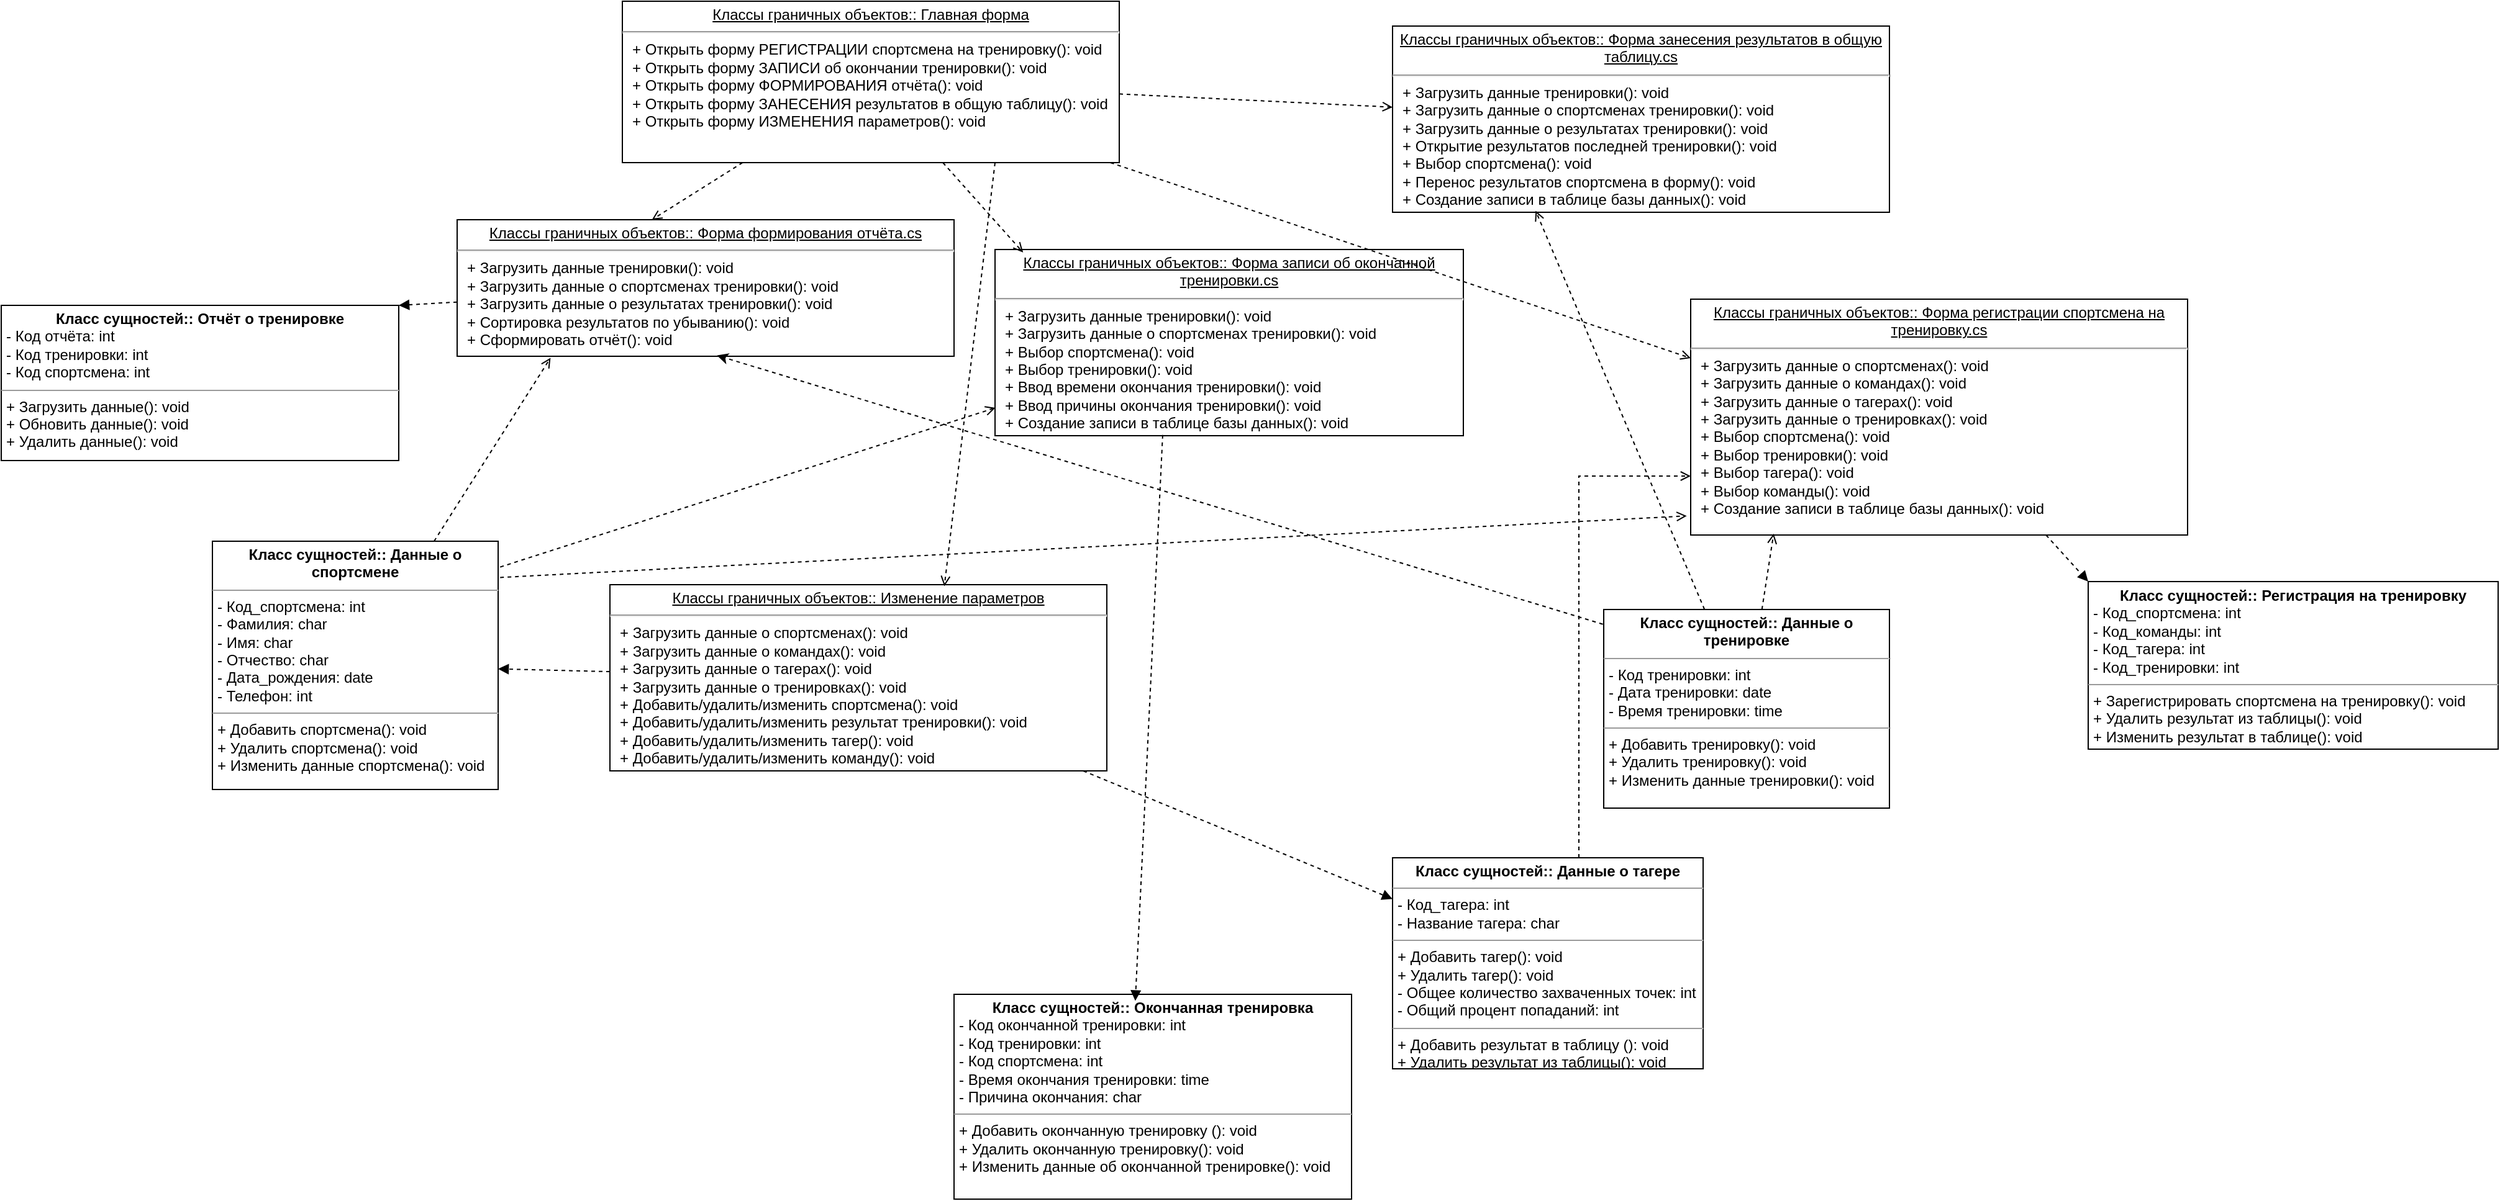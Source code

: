 <mxfile version="22.1.5" type="device">
<diagram name="Страница — 1" id="Qu0wm0MgUiS_f0kj7Ct0">
<mxGraphModel dx="1659" dy="1686" grid="1" gridSize="10" guides="1" tooltips="1" connect="1" arrows="1" fold="1" page="1" pageScale="1" pageWidth="827" pageHeight="1169" math="0" shadow="0">
<root>
<mxCell id="0" />
<mxCell id="1" parent="0" />
<mxCell id="6SgqG4V4tV7n62kS7OOO-2" style="rounded=0;orthogonalLoop=1;jettySize=auto;html=1;dashed=1;endArrow=open;endFill=0;" parent="1" source="mhlp-eTYFJu1O5pDRAgd-3" target="mhlp-eTYFJu1O5pDRAgd-5" edge="1">
<mxGeometry relative="1" as="geometry" />
</mxCell>
<mxCell id="mhlp-eTYFJu1O5pDRAgd-3" value="&lt;p style=&quot;margin:0px;margin-top:4px;text-align:center;text-decoration:underline;&quot;&gt;Классы граничных объектов:: Главная форма&lt;br&gt;&lt;/p&gt;&lt;hr&gt;&lt;p style=&quot;margin:0px;margin-left:8px;&quot;&gt;+ Открыть форму РЕГИСТРАЦИИ спортсмена на тренировку(): void&lt;br&gt;+ Открыть форму ЗАПИСИ об окончании тренировки(): void&lt;br&gt;+ Открыть форму ФОРМИРОВАНИЯ отчёта(): void&lt;br&gt;&lt;/p&gt;&lt;p style=&quot;margin:0px;margin-left:8px;&quot;&gt;+ Открыть форму ЗАНЕСЕНИЯ результатов в общую таблицу(): void&lt;br&gt;&lt;/p&gt;&lt;p style=&quot;margin:0px;margin-left:8px;&quot;&gt;+ Открыть форму ИЗМЕНЕНИЯ параметров(): void&lt;br&gt;&lt;/p&gt;" style="verticalAlign=top;align=left;overflow=fill;fontSize=12;fontFamily=Helvetica;html=1;whiteSpace=wrap;" parent="1" vertex="1">
<mxGeometry x="-280" y="-730" width="400" height="130" as="geometry" />
</mxCell>
<mxCell id="6SgqG4V4tV7n62kS7OOO-12" style="rounded=0;orthogonalLoop=1;jettySize=auto;html=1;entryX=1;entryY=0;entryDx=0;entryDy=0;endArrow=block;endFill=1;dashed=1;" parent="1" source="mhlp-eTYFJu1O5pDRAgd-4" target="6SgqG4V4tV7n62kS7OOO-11" edge="1">
<mxGeometry relative="1" as="geometry" />
</mxCell>
<mxCell id="mhlp-eTYFJu1O5pDRAgd-4" value="&lt;p style=&quot;margin:0px;margin-top:4px;text-align:center;text-decoration:underline;&quot;&gt;Классы граничных объектов:: Форма формирования отчёта.cs&lt;br&gt;&lt;/p&gt;&lt;hr&gt;&lt;p style=&quot;margin:0px;margin-left:8px;&quot;&gt;+ Загрузить данные тренировки(): void&lt;br&gt;+ Загрузить данные о спортсменах тренировки(): void&lt;br&gt;+ Загрузить данные о результатах тренировки(): void&lt;br&gt;&lt;/p&gt;&lt;p style=&quot;margin:0px;margin-left:8px;&quot;&gt;+ Сортировка результатов по убыванию(): void&lt;br&gt;&lt;/p&gt;&lt;p style=&quot;margin:0px;margin-left:8px;&quot;&gt;+ Сформировать отчёт(): void&lt;br&gt;&lt;/p&gt;" style="verticalAlign=top;align=left;overflow=fill;fontSize=12;fontFamily=Helvetica;html=1;whiteSpace=wrap;" parent="1" vertex="1">
<mxGeometry x="-413" y="-554" width="400" height="110" as="geometry" />
</mxCell>
<mxCell id="mhlp-eTYFJu1O5pDRAgd-5" value="&lt;p style=&quot;margin:0px;margin-top:4px;text-align:center;text-decoration:underline;&quot;&gt;Классы граничных объектов:: Форма занесения результатов в общую таблицу.cs&lt;br&gt;&lt;/p&gt;&lt;hr&gt;&lt;p style=&quot;margin:0px;margin-left:8px;&quot;&gt;+ Загрузить данные тренировки(): void&lt;br&gt;+ Загрузить данные о спортсменах тренировки(): void&lt;br&gt;+ Загрузить данные о результатах тренировки(): void&lt;br&gt;&lt;/p&gt;&lt;p style=&quot;margin:0px;margin-left:8px;&quot;&gt;+ Открытие результатов последней тренировки(): void&lt;/p&gt;&lt;p style=&quot;margin:0px;margin-left:8px;&quot;&gt;+ Выбор спортсмена(): void&lt;/p&gt;&lt;p style=&quot;margin:0px;margin-left:8px;&quot;&gt;+ Перенос результатов спортсмена в форму(): void&lt;br&gt;&lt;/p&gt;&lt;p style=&quot;margin:0px;margin-left:8px;&quot;&gt;+ Создание записи в таблице базы данных(): void&lt;br&gt;&lt;/p&gt;" style="verticalAlign=top;align=left;overflow=fill;fontSize=12;fontFamily=Helvetica;html=1;whiteSpace=wrap;" parent="1" vertex="1">
<mxGeometry x="340" y="-710" width="400" height="150" as="geometry" />
</mxCell>
<mxCell id="mhlp-eTYFJu1O5pDRAgd-7" value="&lt;p style=&quot;margin:0px;margin-top:4px;text-align:center;text-decoration:underline;&quot;&gt;Классы граничных объектов:: Форма записи об окончанной тренировки.cs&lt;br&gt;&lt;/p&gt;&lt;hr&gt;&lt;p style=&quot;margin:0px;margin-left:8px;&quot;&gt;+ Загрузить данные тренировки(): void&lt;br&gt;+ Загрузить данные о спортсменах тренировки(): void&lt;br&gt;&lt;/p&gt;&lt;p style=&quot;margin:0px;margin-left:8px;&quot;&gt;+ Выбор спортсмена(): void&lt;br&gt;&lt;/p&gt;&lt;p style=&quot;margin:0px;margin-left:8px;&quot;&gt;+ Выбор тренировки(): void&lt;/p&gt;&lt;p style=&quot;margin:0px;margin-left:8px;&quot;&gt;+ Ввод времени окончания тренировки(): void&lt;br&gt;&lt;/p&gt;&lt;p style=&quot;margin:0px;margin-left:8px;&quot;&gt;+ Ввод причины окончания тренировки(): void&lt;/p&gt;&lt;p style=&quot;margin:0px;margin-left:8px;&quot;&gt;+ Создание записи в таблице базы данных(): void&lt;br&gt;&lt;/p&gt;" style="verticalAlign=top;align=left;overflow=fill;fontSize=12;fontFamily=Helvetica;html=1;whiteSpace=wrap;" parent="1" vertex="1">
<mxGeometry x="20" y="-530" width="377" height="150" as="geometry" />
</mxCell>
<mxCell id="6SgqG4V4tV7n62kS7OOO-23" style="rounded=0;orthogonalLoop=1;jettySize=auto;html=1;entryX=0;entryY=0;entryDx=0;entryDy=0;dashed=1;endArrow=block;endFill=1;" parent="1" source="mhlp-eTYFJu1O5pDRAgd-8" target="wVeZF8HDo8xXXgALJRHr-1" edge="1">
<mxGeometry relative="1" as="geometry" />
</mxCell>
<mxCell id="mhlp-eTYFJu1O5pDRAgd-8" value="&lt;p style=&quot;margin:0px;margin-top:4px;text-align:center;text-decoration:underline;&quot;&gt;Классы граничных объектов:: Форма регистрации спортсмена на тренировку.cs&lt;br&gt;&lt;/p&gt;&lt;hr&gt;&lt;p style=&quot;margin:0px;margin-left:8px;&quot;&gt;+ Загрузить данные о спортсменах(): void&lt;br&gt;+ Загрузить данные о командах(): void&lt;br&gt;+ Загрузить данные о тагерах(): void&lt;br&gt;&lt;/p&gt;&lt;p style=&quot;margin:0px;margin-left:8px;&quot;&gt;+ Загрузить данные о тренировках(): void&lt;br&gt;&lt;/p&gt;&lt;p style=&quot;margin:0px;margin-left:8px;&quot;&gt;+ Выбор спортсмена(): void&lt;br&gt;&lt;/p&gt;&lt;p style=&quot;margin:0px;margin-left:8px;&quot;&gt;+ Выбор тренировки(): void&lt;/p&gt;&lt;p style=&quot;margin:0px;margin-left:8px;&quot;&gt;+ Выбор тагера(): void&lt;br&gt;&lt;/p&gt;&lt;p style=&quot;margin:0px;margin-left:8px;&quot;&gt;+ Выбор команды(): void&lt;br&gt;&lt;/p&gt;&lt;p style=&quot;margin:0px;margin-left:8px;&quot;&gt;&lt;span style=&quot;background-color: initial;&quot;&gt;+ Создание записи в таблице базы данных(): void&lt;/span&gt;&lt;br&gt;&lt;/p&gt;" style="verticalAlign=top;align=left;overflow=fill;fontSize=12;fontFamily=Helvetica;html=1;whiteSpace=wrap;" parent="1" vertex="1">
<mxGeometry x="580" y="-490" width="400" height="190" as="geometry" />
</mxCell>
<mxCell id="6SgqG4V4tV7n62kS7OOO-7" style="rounded=0;orthogonalLoop=1;jettySize=auto;html=1;endArrow=block;endFill=1;fillColor=#f5f5f5;strokeColor=#000000;dashed=1;" parent="1" source="mhlp-eTYFJu1O5pDRAgd-9" target="mhlp-eTYFJu1O5pDRAgd-10" edge="1">
<mxGeometry relative="1" as="geometry" />
</mxCell>
<mxCell id="6SgqG4V4tV7n62kS7OOO-8" style="rounded=0;orthogonalLoop=1;jettySize=auto;html=1;entryX=0.25;entryY=0;entryDx=0;entryDy=0;endArrow=block;endFill=1;dashed=1;" parent="1" source="mhlp-eTYFJu1O5pDRAgd-9" target="mhlp-eTYFJu1O5pDRAgd-13" edge="1">
<mxGeometry relative="1" as="geometry" />
</mxCell>
<mxCell id="6SgqG4V4tV7n62kS7OOO-9" style="rounded=0;orthogonalLoop=1;jettySize=auto;html=1;endArrow=block;endFill=1;dashed=1;" parent="1" source="mhlp-eTYFJu1O5pDRAgd-9" target="mhlp-eTYFJu1O5pDRAgd-12" edge="1">
<mxGeometry relative="1" as="geometry" />
</mxCell>
<mxCell id="mhlp-eTYFJu1O5pDRAgd-9" value="&lt;p style=&quot;margin:0px;margin-top:4px;text-align:center;text-decoration:underline;&quot;&gt;Классы граничных объектов:: Изменение параметров&lt;br&gt;&lt;/p&gt;&lt;hr&gt;&lt;p
style=&quot;margin:0px;margin-left:8px;&quot;&gt;+ Загрузить данные о спортсменах(): void&lt;br&gt;+ Загрузить данные о командах(): void&lt;br&gt;+ Загрузить данные о тагерах(): void&lt;br&gt;&lt;/p&gt;&lt;p style=&quot;margin:0px;margin-left:8px;&quot;&gt;+ Загрузить данные о тренировках(): void&lt;br&gt;&lt;/p&gt;&lt;p style=&quot;margin:0px;margin-left:8px;&quot;&gt;+ Добавить/удалить/изменить спортсмена(): void&lt;br&gt;&lt;/p&gt;&lt;p style=&quot;margin:0px;margin-left:8px;&quot;&gt;+ Добавить/удалить/изменить результат тренировки(): void&lt;/p&gt;&lt;p style=&quot;margin:0px;margin-left:8px;&quot;&gt;+ Добавить/удалить/изменить тагер(): void&lt;br&gt;&lt;/p&gt;&lt;p style=&quot;margin:0px;margin-left:8px;&quot;&gt;+&amp;nbsp;Добавить/удалить/изменить команду(): void&lt;/p&gt;" style="verticalAlign=top;align=left;overflow=fill;fontSize=12;fontFamily=Helvetica;html=1;whiteSpace=wrap;" parent="1" vertex="1">
<mxGeometry x="-290" y="-260" width="400" height="150" as="geometry" />
</mxCell>
<mxCell id="mhlp-eTYFJu1O5pDRAgd-10" value="&lt;p style=&quot;margin:0px;margin-top:4px;text-align:center;&quot;&gt;&lt;b&gt;Класс сущностей:: Данные о спортсмене&lt;/b&gt;&lt;/p&gt;&lt;hr size=&quot;1&quot;&gt;&lt;p style=&quot;margin:0px;margin-left:4px;&quot;&gt;- Код_спортсмена: int&lt;br&gt;- Фамилия: char&lt;/p&gt;&lt;p style=&quot;margin:0px;margin-left:4px;&quot;&gt;- Имя: char&lt;/p&gt;&lt;p style=&quot;margin:0px;margin-left:4px;&quot;&gt;- Отчество: char&lt;/p&gt;&lt;p style=&quot;margin:0px;margin-left:4px;&quot;&gt;- Дата_рождения: date&lt;/p&gt;&lt;p style=&quot;margin:0px;margin-left:4px;&quot;&gt;- Телефон: int&lt;/p&gt;&lt;hr size=&quot;1&quot;&gt;&lt;p style=&quot;margin:0px;margin-left:4px;&quot;&gt;+ Добавить спортсмена(): void&lt;br&gt;+ Удалить спортсмена(): void&lt;br&gt;&lt;/p&gt;&lt;p style=&quot;margin:0px;margin-left:4px;&quot;&gt;+ Изменить данные спортсмена(): void&lt;br&gt;&lt;/p&gt;" style="verticalAlign=top;align=left;overflow=fill;fontSize=12;fontFamily=Helvetica;html=1;whiteSpace=wrap;" parent="1" vertex="1">
<mxGeometry x="-610" y="-295" width="230" height="200" as="geometry" />
</mxCell>
<mxCell id="mhlp-eTYFJu1O5pDRAgd-11" value="&lt;p style=&quot;margin:0px;margin-top:4px;text-align:center;&quot;&gt;&lt;b&gt;Класс сущностей:: Данные о тренировке&lt;/b&gt;&lt;/p&gt;&lt;hr size=&quot;1&quot;&gt;&lt;p style=&quot;margin:0px;margin-left:4px;&quot;&gt;- Код тренировки: int&lt;br&gt;- Дата тренировки: date&lt;/p&gt;&lt;p style=&quot;margin:0px;margin-left:4px;&quot;&gt;- Время тренировки: time&lt;/p&gt;&lt;hr size=&quot;1&quot;&gt;&lt;p style=&quot;margin:0px;margin-left:4px;&quot;&gt;+ Добавить тренировку(): void&lt;br&gt;+ Удалить тренировку(): void&lt;br&gt;&lt;/p&gt;&lt;p style=&quot;margin:0px;margin-left:4px;&quot;&gt;+ Изменить данные тренировки(): void&lt;br&gt;&lt;/p&gt;" style="verticalAlign=top;align=left;overflow=fill;fontSize=12;fontFamily=Helvetica;html=1;whiteSpace=wrap;" parent="1" vertex="1">
<mxGeometry x="510" y="-240" width="230" height="160" as="geometry" />
</mxCell>
<mxCell id="6SgqG4V4tV7n62kS7OOO-26" style="edgeStyle=orthogonalEdgeStyle;rounded=0;orthogonalLoop=1;jettySize=auto;html=1;entryX=0;entryY=0.75;entryDx=0;entryDy=0;dashed=1;endArrow=open;endFill=0;" parent="1" source="mhlp-eTYFJu1O5pDRAgd-12" target="mhlp-eTYFJu1O5pDRAgd-8" edge="1">
<mxGeometry relative="1" as="geometry">
<Array as="points">
<mxPoint x="490" y="-60" />
<mxPoint x="490" y="-348" />
</Array>
</mxGeometry>
</mxCell>
<mxCell id="mhlp-eTYFJu1O5pDRAgd-12" value="&lt;p style=&quot;margin:0px;margin-top:4px;text-align:center;&quot;&gt;&lt;b&gt;Класс сущностей:: Данные о тагере&lt;/b&gt;&lt;/p&gt;&lt;hr size=&quot;1&quot;&gt;&lt;p style=&quot;margin:0px;margin-left:4px;&quot;&gt;- Код_тагера: int&lt;br&gt;&lt;/p&gt;&lt;p style=&quot;margin:0px;margin-left:4px;&quot;&gt;- Название тагера: char&lt;/p&gt;&lt;hr size=&quot;1&quot;&gt;&lt;p style=&quot;margin:0px;margin-left:4px;&quot;&gt;+ Добавить тагер(): void&lt;br&gt;+ Удалить тагер(): void&lt;br&gt;&lt;/p&gt;&lt;p
style=&quot;margin:0px;margin-left:4px;&quot;&gt;- Общее количество захваченных точек: int&lt;br&gt;&lt;/p&gt;&lt;p style=&quot;margin:0px;margin-left:4px;&quot;&gt;- Общий процент попаданий: int&lt;br&gt;&lt;/p&gt;&lt;hr size=&quot;1&quot;&gt;&lt;p style=&quot;margin:0px;margin-left:4px;&quot;&gt;+ Добавить результат в таблицу (): void&lt;br&gt;+ Удалить результат из таблицы(): void&lt;br&gt;&lt;/p&gt;&lt;p style=&quot;margin:0px;margin-left:4px;&quot;&gt;+ Изменить результат в таблице(): void&lt;br&gt;&lt;/p&gt;" style="verticalAlign=top;align=left;overflow=fill;fontSize=12;fontFamily=Helvetica;html=1;whiteSpace=wrap;" parent="1" vertex="1">
<mxGeometry x="340" y="-40" width="250" height="170" as="geometry" />
</mxCell>
<mxCell id="G_WExZCxM53FgJ3CJvYQ-4" value="&lt;p style=&quot;margin:0px;margin-top:4px;text-align:center;&quot;&gt;&lt;b&gt;Класс сущностей:: Окончанная тренировка&lt;/b&gt;&lt;/p&gt;&lt;p style=&quot;margin:0px;margin-left:4px;&quot;&gt;- Код окончанной тренировки: int&lt;/p&gt;&lt;p style=&quot;margin:0px;margin-left:4px;&quot;&gt;- Код тренировки: int&lt;/p&gt;&lt;p style=&quot;margin:0px;margin-left:4px;&quot;&gt;- Код спортсмена: int&lt;br&gt;- Время окончания тренировки: time&lt;/p&gt;&lt;p style=&quot;margin:0px;margin-left:4px;&quot;&gt;- Причина окончания: char&lt;/p&gt;&lt;hr size=&quot;1&quot;&gt;&lt;p style=&quot;margin:0px;margin-left:4px;&quot;&gt;+ Добавить окончанную тренировку (): void&lt;br&gt;+ Удалить окончанную тренировку(): void&lt;br&gt;&lt;/p&gt;&lt;p style=&quot;margin:0px;margin-left:4px;&quot;&gt;+ Изменить данные об окончанной тренировке(): void&lt;br&gt;&lt;/p&gt;" style="verticalAlign=top;align=left;overflow=fill;fontSize=12;fontFamily=Helvetica;html=1;whiteSpace=wrap;" parent="1" vertex="1">
<mxGeometry x="-13" y="70" width="320" height="165" as="geometry" />
</mxCell>
<mxCell id="wVeZF8HDo8xXXgALJRHr-1" value="&lt;p style=&quot;margin:0px;margin-top:4px;text-align:center;&quot;&gt;&lt;b&gt;Класс сущностей:: Регистрация на тренировку&lt;/b&gt;&lt;/p&gt;&lt;p style=&quot;margin:0px;margin-left:4px;&quot;&gt;- Код_спортсмена: int&lt;/p&gt;&lt;p style=&quot;margin:0px;margin-left:4px;&quot;&gt;- Код_команды: int&lt;br&gt;- Код_тагера: int&lt;/p&gt;&lt;p style=&quot;margin:0px;margin-left:4px;&quot;&gt;- Код_тренировки: int&lt;/p&gt;&lt;hr size=&quot;1&quot;&gt;&lt;p style=&quot;margin:0px;margin-left:4px;&quot;&gt;+ Зарегистрировать спортсмена на тренировку(): void&lt;br&gt;+ Удалить результат из таблицы(): void&lt;br&gt;&lt;/p&gt;&lt;p style=&quot;margin:0px;margin-left:4px;&quot;&gt;+ Изменить результат в таблице(): void&lt;br&gt;&lt;/p&gt;" style="verticalAlign=top;align=left;overflow=fill;fontSize=12;fontFamily=Helvetica;html=1;whiteSpace=wrap;" parent="1" vertex="1">
<mxGeometry x="900" y="-262.5" width="330" height="135" as="geometry" />
</mxCell>
<mxCell id="6SgqG4V4tV7n62kS7OOO-1" style="rounded=0;orthogonalLoop=1;jettySize=auto;html=1;entryX=0.392;entryY=0;entryDx=0;entryDy=0;entryPerimeter=0;endArrow=open;endFill=0;dashed=1;" parent="1" source="mhlp-eTYFJu1O5pDRAgd-3" target="mhlp-eTYFJu1O5pDRAgd-4" edge="1">
<mxGeometry relative="1" as="geometry" />
</mxCell>
<mxCell id="6SgqG4V4tV7n62kS7OOO-3" style="rounded=0;orthogonalLoop=1;jettySize=auto;html=1;entryX=0.06;entryY=0.016;entryDx=0;entryDy=0;entryPerimeter=0;endArrow=open;endFill=0;dashed=1;" parent="1" source="mhlp-eTYFJu1O5pDRAgd-3" target="mhlp-eTYFJu1O5pDRAgd-7" edge="1">
<mxGeometry relative="1" as="geometry" />
</mxCell>
<mxCell id="6SgqG4V4tV7n62kS7OOO-4" style="rounded=0;orthogonalLoop=1;jettySize=auto;html=1;entryX=0;entryY=0.25;entryDx=0;entryDy=0;dashed=1;endArrow=open;endFill=0;" parent="1" source="mhlp-eTYFJu1O5pDRAgd-3" target="mhlp-eTYFJu1O5pDRAgd-8" edge="1">
<mxGeometry relative="1" as="geometry" />
</mxCell>
<mxCell id="6SgqG4V4tV7n62kS7OOO-5" style="rounded=0;orthogonalLoop=1;jettySize=auto;html=1;entryX=0.673;entryY=0.008;entryDx=0;entryDy=0;entryPerimeter=0;dashed=1;endArrow=open;endFill=0;" parent="1" target="mhlp-eTYFJu1O5pDRAgd-9" edge="1">
<mxGeometry relative="1" as="geometry">
<mxPoint x="20" y="-600" as="sourcePoint" />
</mxGeometry>
</mxCell>
<mxCell id="6SgqG4V4tV7n62kS7OOO-10" style="rounded=0;orthogonalLoop=1;jettySize=auto;html=1;entryX=0.01;entryY=0.15;entryDx=0;entryDy=0;entryPerimeter=0;endArrow=block;endFill=1;dashed=1;" parent="1" source="mhlp-eTYFJu1O5pDRAgd-9" target="G_WExZCxM53FgJ3CJvYQ-1" edge="1">
<mxGeometry relative="1" as="geometry" />
</mxCell>
<mxCell id="6SgqG4V4tV7n62kS7OOO-11" value="&lt;p style=&quot;margin:0px;margin-top:4px;text-align:center;&quot;&gt;&lt;b&gt;Класс сущностей:: Отчёт о тренировке&lt;/b&gt;&lt;/p&gt;&lt;p style=&quot;margin:0px;margin-left:4px;&quot;&gt;- Код отчёта: int&lt;/p&gt;&lt;p style=&quot;margin:0px;margin-left:4px;&quot;&gt;- Код тренировки: int&lt;/p&gt;&lt;p style=&quot;margin:0px;margin-left:4px;&quot;&gt;- Код спортсмена: int&lt;br&gt;&lt;/p&gt;&lt;hr size=&quot;1&quot;&gt;&lt;p style=&quot;margin:0px;margin-left:4px;&quot;&gt;+ Загрузить данные(): void&lt;br&gt;+ Обновить данные(): void&lt;br&gt;&lt;/p&gt;&lt;p style=&quot;margin:0px;margin-left:4px;&quot;&gt;+ Удалить данные(): void&lt;br&gt;&lt;/p&gt;" style="verticalAlign=top;align=left;overflow=fill;fontSize=12;fontFamily=Helvetica;html=1;whiteSpace=wrap;" parent="1" vertex="1">
<mxGeometry x="-780" y="-485" width="320" height="125" as="geometry" />
</mxCell>
<mxCell id="6SgqG4V4tV7n62kS7OOO-13" style="rounded=0;orthogonalLoop=1;jettySize=auto;html=1;entryX=0.188;entryY=1.011;entryDx=0;entryDy=0;entryPerimeter=0;dashed=1;endArrow=open;endFill=0;" parent="1" source="mhlp-eTYFJu1O5pDRAgd-10" target="mhlp-eTYFJu1O5pDRAgd-4" edge="1">
<mxGeometry relative="1" as="geometry" />
</mxCell>
<mxCell id="6SgqG4V4tV7n62kS7OOO-16" style="rounded=0;orthogonalLoop=1;jettySize=auto;html=1;entryX=0.5;entryY=1;entryDx=0;entryDy=0;dashed=1;endArrow=open;endFill=0;exitX=0.882;exitY=-0.002;exitDx=0;exitDy=0;exitPerimeter=0;" parent="1" source="G_WExZCxM53FgJ3CJvYQ-1" target="mhlp-eTYFJu1O5pDRAgd-5" edge="1">
<mxGeometry relative="1" as="geometry" />
</mxCell>
<mxCell id="6SgqG4V4tV7n62kS7OOO-17" style="rounded=0;orthogonalLoop=1;jettySize=auto;html=1;entryX=0.001;entryY=0.85;entryDx=0;entryDy=0;entryPerimeter=0;endArrow=open;endFill=0;dashed=1;exitX=1.007;exitY=0.104;exitDx=0;exitDy=0;exitPerimeter=0;" parent="1" source="mhlp-eTYFJu1O5pDRAgd-10" target="mhlp-eTYFJu1O5pDRAgd-7" edge="1">
<mxGeometry relative="1" as="geometry" />
</mxCell>
<mxCell id="6SgqG4V4tV7n62kS7OOO-18" style="rounded=0;orthogonalLoop=1;jettySize=auto;html=1;entryX=-0.008;entryY=0.919;entryDx=0;entryDy=0;entryPerimeter=0;dashed=1;endArrow=open;endFill=0;exitX=1.007;exitY=0.146;exitDx=0;exitDy=0;exitPerimeter=0;" parent="1" source="mhlp-eTYFJu1O5pDRAgd-10" target="mhlp-eTYFJu1O5pDRAgd-8" edge="1">
<mxGeometry relative="1" as="geometry" />
</mxCell>
<mxCell id="6SgqG4V4tV7n62kS7OOO-19" style="rounded=0;orthogonalLoop=1;jettySize=auto;html=1;entryX=0.167;entryY=0.994;entryDx=0;entryDy=0;entryPerimeter=0;dashed=1;endArrow=open;endFill=0;" parent="1" source="mhlp-eTYFJu1O5pDRAgd-11" target="mhlp-eTYFJu1O5pDRAgd-8" edge="1">
<mxGeometry relative="1" as="geometry" />
</mxCell>
<mxCell id="6SgqG4V4tV7n62kS7OOO-20" style="rounded=0;orthogonalLoop=1;jettySize=auto;html=1;entryX=0.288;entryY=0.992;entryDx=0;entryDy=0;entryPerimeter=0;dashed=1;endArrow=open;endFill=0;" parent="1" source="mhlp-eTYFJu1O5pDRAgd-11" target="mhlp-eTYFJu1O5pDRAgd-5" edge="1">
<mxGeometry relative="1" as="geometry" />
</mxCell>
<mxCell id="6SgqG4V4tV7n62kS7OOO-22" style="rounded=0;orthogonalLoop=1;jettySize=auto;html=1;entryX=0.523;entryY=0.994;entryDx=0;entryDy=0;entryPerimeter=0;dashed=1;exitX=-0.003;exitY=0.074;exitDx=0;exitDy=0;exitPerimeter=0;" parent="1" source="mhlp-eTYFJu1O5pDRAgd-11" target="mhlp-eTYFJu1O5pDRAgd-4" edge="1">
<mxGeometry relative="1" as="geometry" />
</mxCell>
<mxCell id="6SgqG4V4tV7n62kS7OOO-24"
style="rounded=0;orthogonalLoop=1;jettySize=auto;html=1;entryX=0.357;entryY=0.003;entryDx=0;entryDy=0;entryPerimeter=0;dashed=1;endArrow=block;endFill=1;" parent="1" source="mhlp-eTYFJu1O5pDRAgd-5" target="G_WExZCxM53FgJ3CJvYQ-2" edge="1">
<mxGeometry relative="1" as="geometry" />
</mxCell>
<mxCell id="6SgqG4V4tV7n62kS7OOO-25" style="rounded=0;orthogonalLoop=1;jettySize=auto;html=1;entryX=0.456;entryY=0.032;entryDx=0;entryDy=0;entryPerimeter=0;endArrow=block;endFill=1;exitX=0.358;exitY=0.996;exitDx=0;exitDy=0;exitPerimeter=0;dashed=1;" parent="1" source="mhlp-eTYFJu1O5pDRAgd-7" target="G_WExZCxM53FgJ3CJvYQ-4" edge="1">
<mxGeometry relative="1" as="geometry" />
</mxCell>
</root>
</mxGraphModel>
</diagram>
</mxfile>
</mxfile>
</mxfile>
</mxfile>
</mxfile>
</mxfile>
</mxfile>